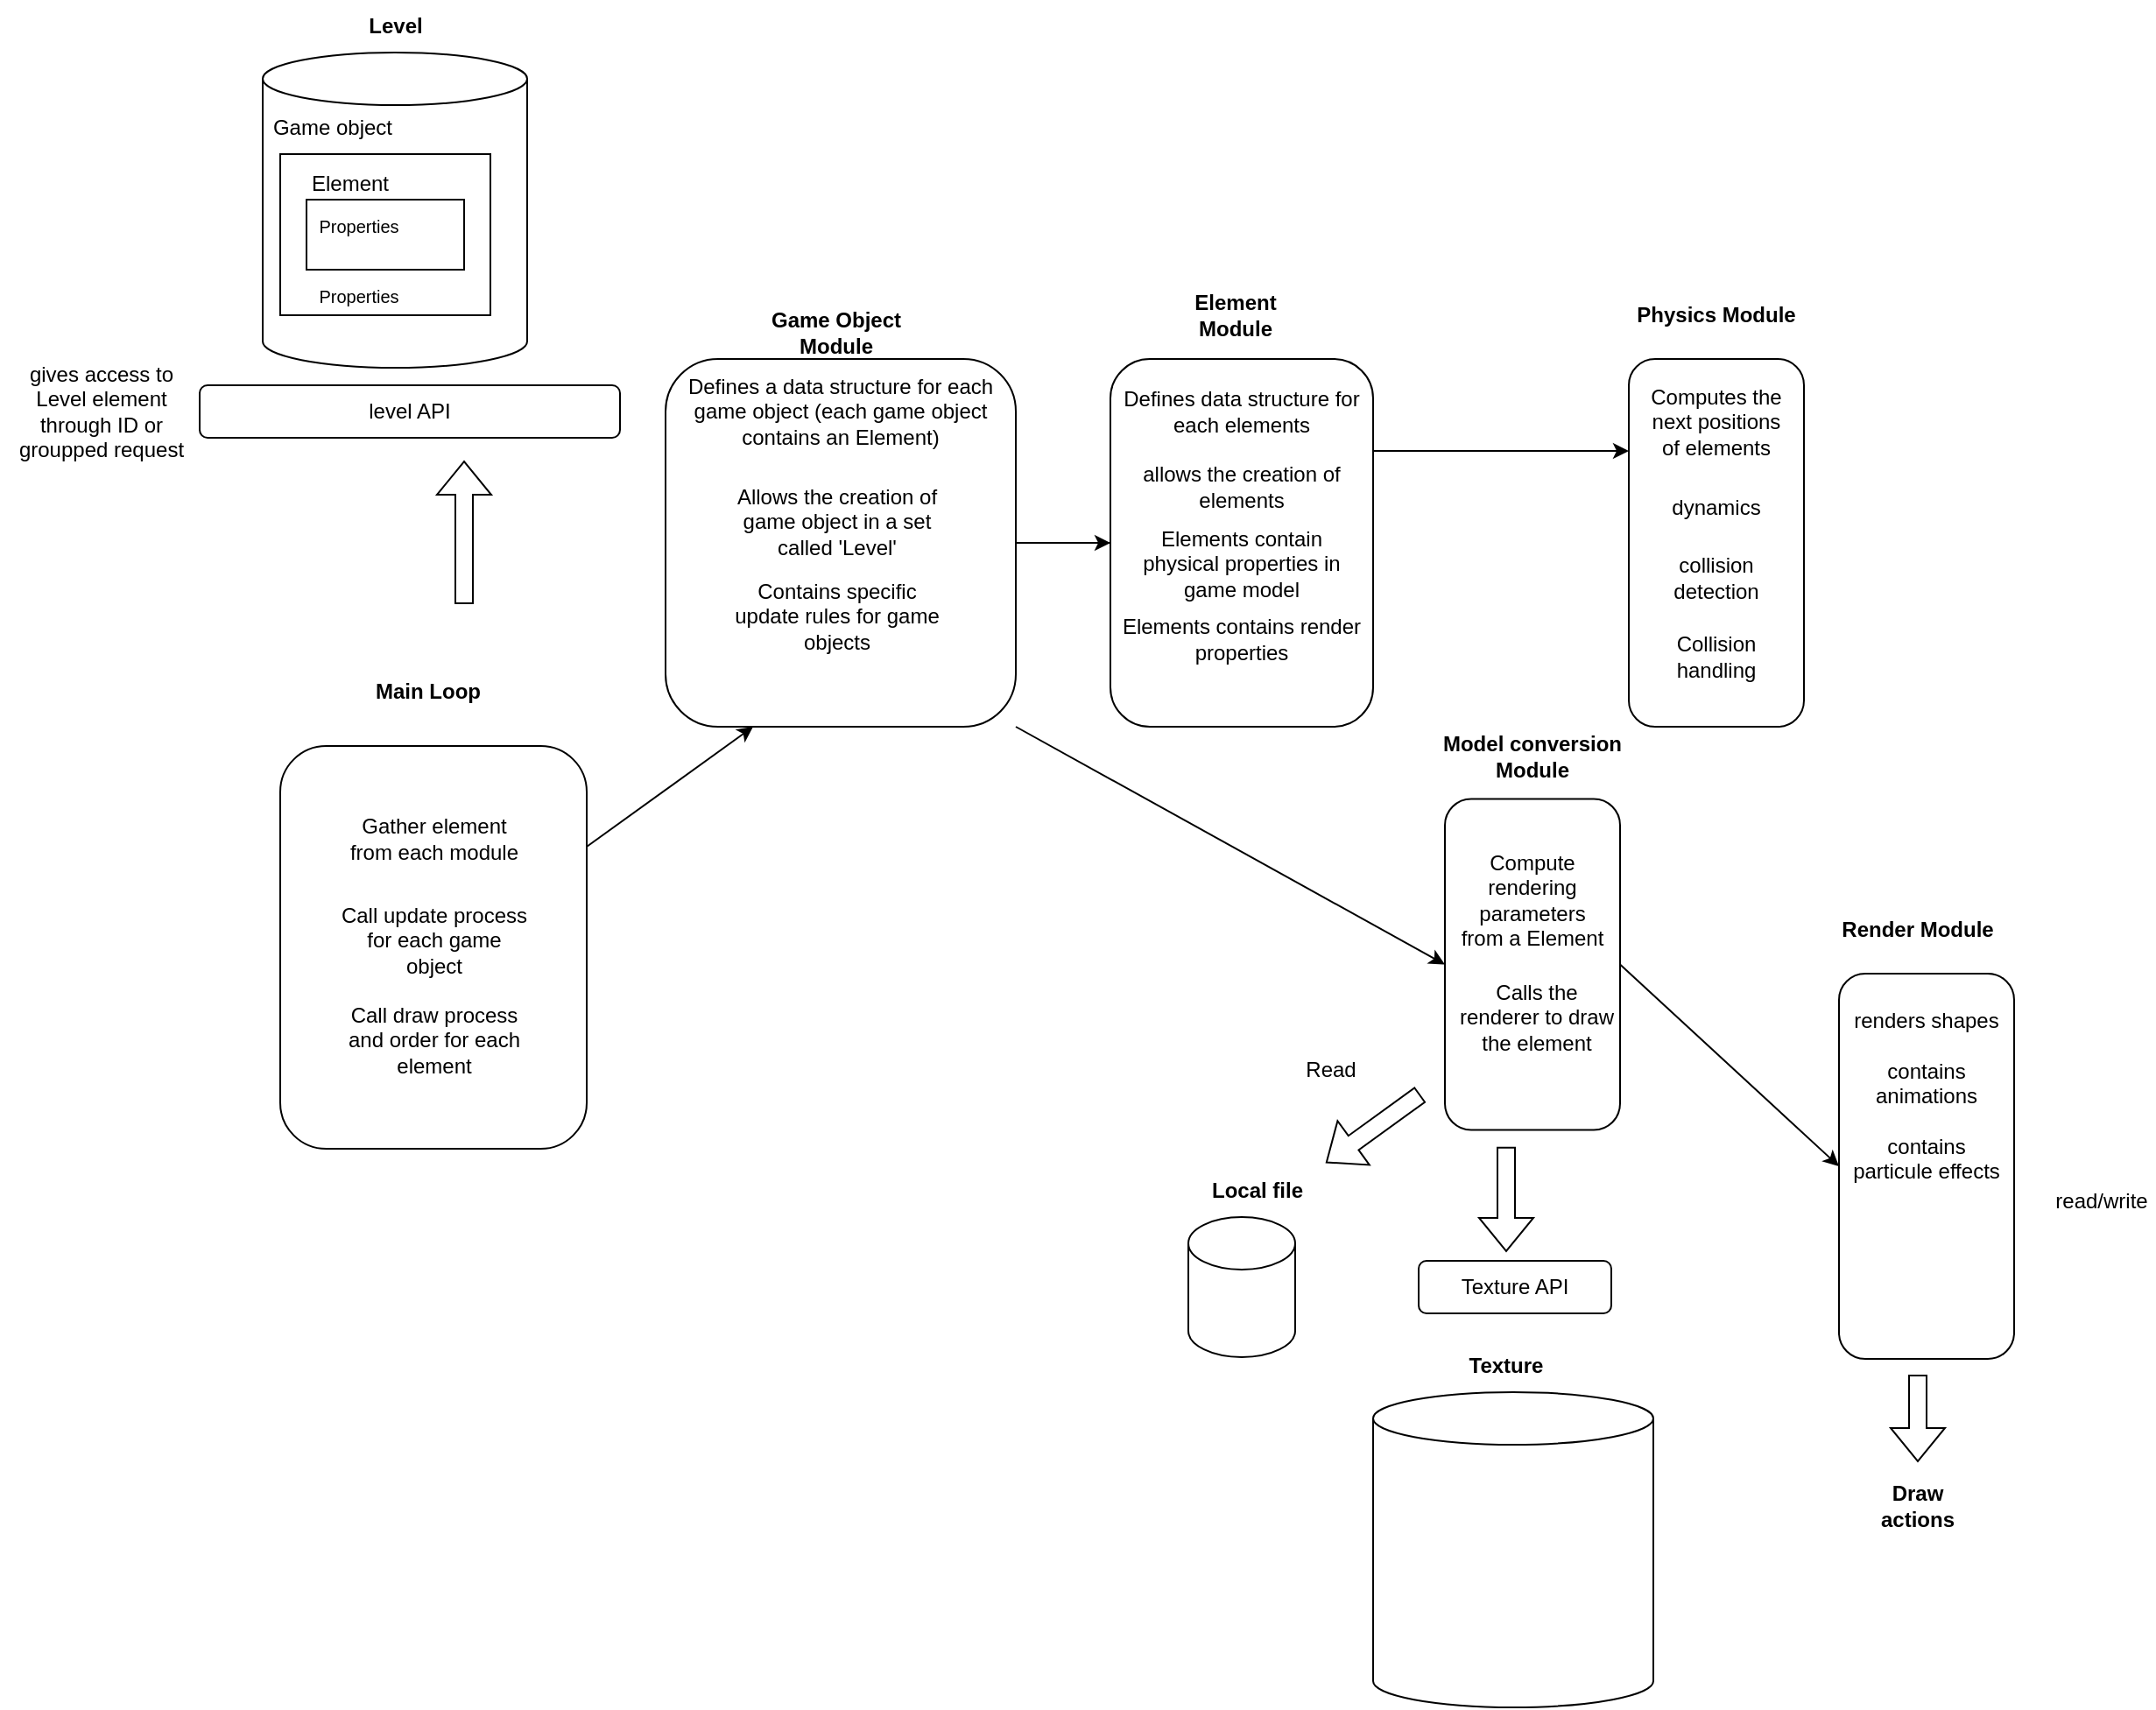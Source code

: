 <mxfile version="21.6.1" type="device">
  <diagram name="Page-1" id="ZIRcqgSELHKIAEQt5I1l">
    <mxGraphModel dx="2387" dy="2177" grid="1" gridSize="10" guides="1" tooltips="1" connect="1" arrows="1" fold="1" page="1" pageScale="1" pageWidth="827" pageHeight="1169" math="0" shadow="0">
      <root>
        <mxCell id="0" />
        <mxCell id="1" parent="0" />
        <mxCell id="kg2qfssjQ-2RVDs7xA9E-1" value="" style="rounded=1;whiteSpace=wrap;html=1;" parent="1" vertex="1">
          <mxGeometry x="560" y="70" width="100" height="210" as="geometry" />
        </mxCell>
        <mxCell id="kg2qfssjQ-2RVDs7xA9E-2" value="Physics Module" style="text;html=1;strokeColor=none;fillColor=none;align=center;verticalAlign=middle;whiteSpace=wrap;rounded=0;fontStyle=1" parent="1" vertex="1">
          <mxGeometry x="560" y="30" width="100" height="30" as="geometry" />
        </mxCell>
        <mxCell id="kg2qfssjQ-2RVDs7xA9E-3" value="Computes the next positions of elements" style="text;html=1;strokeColor=none;fillColor=none;align=center;verticalAlign=middle;whiteSpace=wrap;rounded=0;" parent="1" vertex="1">
          <mxGeometry x="570" y="91" width="80" height="30" as="geometry" />
        </mxCell>
        <mxCell id="kg2qfssjQ-2RVDs7xA9E-4" value="dynamics" style="text;html=1;strokeColor=none;fillColor=none;align=center;verticalAlign=middle;whiteSpace=wrap;rounded=0;" parent="1" vertex="1">
          <mxGeometry x="580" y="140" width="60" height="30" as="geometry" />
        </mxCell>
        <mxCell id="kg2qfssjQ-2RVDs7xA9E-5" value="collision detection" style="text;html=1;strokeColor=none;fillColor=none;align=center;verticalAlign=middle;whiteSpace=wrap;rounded=0;" parent="1" vertex="1">
          <mxGeometry x="580" y="180" width="60" height="30" as="geometry" />
        </mxCell>
        <mxCell id="kg2qfssjQ-2RVDs7xA9E-6" value="Collision handling" style="text;html=1;strokeColor=none;fillColor=none;align=center;verticalAlign=middle;whiteSpace=wrap;rounded=0;" parent="1" vertex="1">
          <mxGeometry x="580" y="225" width="60" height="30" as="geometry" />
        </mxCell>
        <mxCell id="kg2qfssjQ-2RVDs7xA9E-7" value="" style="rounded=1;whiteSpace=wrap;html=1;" parent="1" vertex="1">
          <mxGeometry x="264" y="70" width="150" height="210" as="geometry" />
        </mxCell>
        <mxCell id="kg2qfssjQ-2RVDs7xA9E-8" value="Element Module" style="text;html=1;strokeColor=none;fillColor=none;align=center;verticalAlign=middle;whiteSpace=wrap;rounded=0;fontStyle=1" parent="1" vertex="1">
          <mxGeometry x="292.5" y="30" width="85" height="30" as="geometry" />
        </mxCell>
        <mxCell id="kg2qfssjQ-2RVDs7xA9E-12" value="Defines data structure for each elements" style="text;html=1;strokeColor=none;fillColor=none;align=center;verticalAlign=middle;whiteSpace=wrap;rounded=0;" parent="1" vertex="1">
          <mxGeometry x="269" y="85" width="140" height="30" as="geometry" />
        </mxCell>
        <mxCell id="kg2qfssjQ-2RVDs7xA9E-14" value="allows the creation of elements" style="text;html=1;strokeColor=none;fillColor=none;align=center;verticalAlign=middle;whiteSpace=wrap;rounded=0;" parent="1" vertex="1">
          <mxGeometry x="269" y="128" width="140" height="30" as="geometry" />
        </mxCell>
        <mxCell id="kg2qfssjQ-2RVDs7xA9E-15" value="Elements contain physical properties in game model" style="text;html=1;strokeColor=none;fillColor=none;align=center;verticalAlign=middle;whiteSpace=wrap;rounded=0;" parent="1" vertex="1">
          <mxGeometry x="269" y="172" width="140" height="30" as="geometry" />
        </mxCell>
        <mxCell id="kg2qfssjQ-2RVDs7xA9E-16" value="" style="rounded=1;whiteSpace=wrap;html=1;" parent="1" vertex="1">
          <mxGeometry x="455" y="321.25" width="100" height="189" as="geometry" />
        </mxCell>
        <mxCell id="kg2qfssjQ-2RVDs7xA9E-17" value="Model conversion Module" style="text;html=1;strokeColor=none;fillColor=none;align=center;verticalAlign=middle;whiteSpace=wrap;rounded=0;fontStyle=1" parent="1" vertex="1">
          <mxGeometry x="450" y="281.75" width="110" height="30" as="geometry" />
        </mxCell>
        <mxCell id="kg2qfssjQ-2RVDs7xA9E-20" value="Compute rendering parameters from a Element" style="text;html=1;strokeColor=none;fillColor=none;align=center;verticalAlign=middle;whiteSpace=wrap;rounded=0;" parent="1" vertex="1">
          <mxGeometry x="460" y="364.25" width="90" height="30" as="geometry" />
        </mxCell>
        <mxCell id="kg2qfssjQ-2RVDs7xA9E-21" value="" style="rounded=1;whiteSpace=wrap;html=1;" parent="1" vertex="1">
          <mxGeometry x="680" y="421" width="100" height="220" as="geometry" />
        </mxCell>
        <mxCell id="kg2qfssjQ-2RVDs7xA9E-24" value="Render Module" style="text;html=1;strokeColor=none;fillColor=none;align=center;verticalAlign=middle;whiteSpace=wrap;rounded=0;fontStyle=1" parent="1" vertex="1">
          <mxGeometry x="670" y="381" width="110" height="30" as="geometry" />
        </mxCell>
        <mxCell id="kg2qfssjQ-2RVDs7xA9E-25" value="" style="rounded=1;whiteSpace=wrap;html=1;" parent="1" vertex="1">
          <mxGeometry x="10" y="70" width="200" height="210" as="geometry" />
        </mxCell>
        <mxCell id="kg2qfssjQ-2RVDs7xA9E-26" value="renders shapes&lt;br&gt;&lt;br&gt;contains animations&lt;br&gt;&lt;br&gt;contains particule effects" style="text;html=1;strokeColor=none;fillColor=none;align=center;verticalAlign=middle;whiteSpace=wrap;rounded=0;" parent="1" vertex="1">
          <mxGeometry x="685" y="476" width="90" height="30" as="geometry" />
        </mxCell>
        <mxCell id="kg2qfssjQ-2RVDs7xA9E-27" value="Game Object&lt;br&gt;Module" style="text;html=1;strokeColor=none;fillColor=none;align=center;verticalAlign=middle;whiteSpace=wrap;rounded=0;fontStyle=1" parent="1" vertex="1">
          <mxGeometry x="65" y="40" width="85" height="30" as="geometry" />
        </mxCell>
        <mxCell id="kg2qfssjQ-2RVDs7xA9E-29" value="Contains specific update rules for game objects" style="text;html=1;strokeColor=none;fillColor=none;align=center;verticalAlign=middle;whiteSpace=wrap;rounded=0;" parent="1" vertex="1">
          <mxGeometry x="47.5" y="202" width="120" height="30" as="geometry" />
        </mxCell>
        <mxCell id="kg2qfssjQ-2RVDs7xA9E-30" value="Defines a data structure for each game object (each game object contains an Element)" style="text;html=1;strokeColor=none;fillColor=none;align=center;verticalAlign=middle;whiteSpace=wrap;rounded=0;" parent="1" vertex="1">
          <mxGeometry x="10" y="85" width="200" height="30" as="geometry" />
        </mxCell>
        <mxCell id="kg2qfssjQ-2RVDs7xA9E-31" value="Allows the creation of game object in a set called &#39;Level&#39;" style="text;html=1;strokeColor=none;fillColor=none;align=center;verticalAlign=middle;whiteSpace=wrap;rounded=0;" parent="1" vertex="1">
          <mxGeometry x="47.5" y="148" width="120" height="30" as="geometry" />
        </mxCell>
        <mxCell id="kg2qfssjQ-2RVDs7xA9E-44" value="" style="rounded=1;whiteSpace=wrap;html=1;" parent="1" vertex="1">
          <mxGeometry x="-210" y="291" width="175" height="230" as="geometry" />
        </mxCell>
        <mxCell id="kg2qfssjQ-2RVDs7xA9E-47" value="Main Loop" style="text;html=1;strokeColor=none;fillColor=none;align=center;verticalAlign=middle;whiteSpace=wrap;rounded=0;fontStyle=1" parent="1" vertex="1">
          <mxGeometry x="-168.5" y="245" width="85" height="30" as="geometry" />
        </mxCell>
        <mxCell id="kg2qfssjQ-2RVDs7xA9E-55" value="Elements contains render properties" style="text;html=1;strokeColor=none;fillColor=none;align=center;verticalAlign=middle;whiteSpace=wrap;rounded=0;" parent="1" vertex="1">
          <mxGeometry x="269" y="215" width="140" height="30" as="geometry" />
        </mxCell>
        <mxCell id="kg2qfssjQ-2RVDs7xA9E-56" value="" style="endArrow=classic;html=1;rounded=0;entryX=0;entryY=0.5;entryDx=0;entryDy=0;exitX=0;exitY=0.5;exitDx=0;exitDy=0;" parent="1" source="kg2qfssjQ-2RVDs7xA9E-7" target="kg2qfssjQ-2RVDs7xA9E-7" edge="1">
          <mxGeometry width="50" height="50" relative="1" as="geometry">
            <mxPoint x="260" y="180" as="sourcePoint" />
            <mxPoint x="380" y="220" as="targetPoint" />
            <Array as="points">
              <mxPoint x="210" y="175" />
            </Array>
          </mxGeometry>
        </mxCell>
        <mxCell id="kg2qfssjQ-2RVDs7xA9E-57" value="" style="endArrow=classic;html=1;rounded=0;entryX=0.25;entryY=1;entryDx=0;entryDy=0;exitX=1;exitY=0.25;exitDx=0;exitDy=0;" parent="1" source="kg2qfssjQ-2RVDs7xA9E-44" target="kg2qfssjQ-2RVDs7xA9E-25" edge="1">
          <mxGeometry width="50" height="50" relative="1" as="geometry">
            <mxPoint x="330" y="320" as="sourcePoint" />
            <mxPoint x="380" y="270" as="targetPoint" />
          </mxGeometry>
        </mxCell>
        <mxCell id="kg2qfssjQ-2RVDs7xA9E-58" value="Call update process for each game object" style="text;html=1;strokeColor=none;fillColor=none;align=center;verticalAlign=middle;whiteSpace=wrap;rounded=0;" parent="1" vertex="1">
          <mxGeometry x="-177.5" y="386.5" width="110" height="30" as="geometry" />
        </mxCell>
        <mxCell id="kg2qfssjQ-2RVDs7xA9E-59" value="" style="endArrow=classic;html=1;rounded=0;exitX=1;exitY=0.25;exitDx=0;exitDy=0;entryX=0;entryY=0.25;entryDx=0;entryDy=0;" parent="1" source="kg2qfssjQ-2RVDs7xA9E-7" target="kg2qfssjQ-2RVDs7xA9E-1" edge="1">
          <mxGeometry width="50" height="50" relative="1" as="geometry">
            <mxPoint x="237" y="510" as="sourcePoint" />
            <mxPoint x="550" y="123" as="targetPoint" />
          </mxGeometry>
        </mxCell>
        <mxCell id="kg2qfssjQ-2RVDs7xA9E-60" value="" style="endArrow=classic;html=1;rounded=0;exitX=1;exitY=1;exitDx=0;exitDy=0;entryX=0;entryY=0.5;entryDx=0;entryDy=0;" parent="1" source="kg2qfssjQ-2RVDs7xA9E-25" target="kg2qfssjQ-2RVDs7xA9E-16" edge="1">
          <mxGeometry width="50" height="50" relative="1" as="geometry">
            <mxPoint x="250" y="370" as="sourcePoint" />
            <mxPoint x="300" y="320" as="targetPoint" />
          </mxGeometry>
        </mxCell>
        <mxCell id="kg2qfssjQ-2RVDs7xA9E-61" value="" style="endArrow=classic;html=1;rounded=0;entryX=0;entryY=0.5;entryDx=0;entryDy=0;exitX=1;exitY=0.5;exitDx=0;exitDy=0;" parent="1" source="kg2qfssjQ-2RVDs7xA9E-16" target="kg2qfssjQ-2RVDs7xA9E-21" edge="1">
          <mxGeometry width="50" height="50" relative="1" as="geometry">
            <mxPoint x="620" y="520" as="sourcePoint" />
            <mxPoint x="573.5" y="527.5" as="targetPoint" />
          </mxGeometry>
        </mxCell>
        <mxCell id="kg2qfssjQ-2RVDs7xA9E-62" value="Calls the renderer to draw the element" style="text;html=1;strokeColor=none;fillColor=none;align=center;verticalAlign=middle;whiteSpace=wrap;rounded=0;" parent="1" vertex="1">
          <mxGeometry x="460" y="430.75" width="95" height="30" as="geometry" />
        </mxCell>
        <mxCell id="kg2qfssjQ-2RVDs7xA9E-68" value="Gather element from each module" style="text;html=1;strokeColor=none;fillColor=none;align=center;verticalAlign=middle;whiteSpace=wrap;rounded=0;" parent="1" vertex="1">
          <mxGeometry x="-177.5" y="328.5" width="110" height="30" as="geometry" />
        </mxCell>
        <mxCell id="kg2qfssjQ-2RVDs7xA9E-70" value="Call draw process and order for each element" style="text;html=1;strokeColor=none;fillColor=none;align=center;verticalAlign=middle;whiteSpace=wrap;rounded=0;" parent="1" vertex="1">
          <mxGeometry x="-177.5" y="443.5" width="110" height="30" as="geometry" />
        </mxCell>
        <mxCell id="kg2qfssjQ-2RVDs7xA9E-72" value="Draw actions" style="text;html=1;strokeColor=none;fillColor=none;align=center;verticalAlign=middle;whiteSpace=wrap;rounded=0;fontStyle=1" parent="1" vertex="1">
          <mxGeometry x="695" y="710" width="60" height="30" as="geometry" />
        </mxCell>
        <mxCell id="kg2qfssjQ-2RVDs7xA9E-73" value="" style="shape=flexArrow;endArrow=classic;html=1;rounded=0;" parent="1" edge="1">
          <mxGeometry width="50" height="50" relative="1" as="geometry">
            <mxPoint x="725" y="650" as="sourcePoint" />
            <mxPoint x="725" y="700" as="targetPoint" />
          </mxGeometry>
        </mxCell>
        <mxCell id="kg2qfssjQ-2RVDs7xA9E-74" value="" style="shape=cylinder3;whiteSpace=wrap;html=1;boundedLbl=1;backgroundOutline=1;size=15;" parent="1" vertex="1">
          <mxGeometry x="-220" y="-105" width="151" height="180" as="geometry" />
        </mxCell>
        <mxCell id="kg2qfssjQ-2RVDs7xA9E-75" value="" style="shape=flexArrow;endArrow=classic;html=1;rounded=0;" parent="1" edge="1">
          <mxGeometry width="50" height="50" relative="1" as="geometry">
            <mxPoint x="-105" y="210" as="sourcePoint" />
            <mxPoint x="-105" y="128" as="targetPoint" />
          </mxGeometry>
        </mxCell>
        <mxCell id="kg2qfssjQ-2RVDs7xA9E-76" value="Level" style="text;html=1;strokeColor=none;fillColor=none;align=center;verticalAlign=middle;whiteSpace=wrap;rounded=0;fontStyle=1" parent="1" vertex="1">
          <mxGeometry x="-174.5" y="-135" width="60" height="30" as="geometry" />
        </mxCell>
        <mxCell id="kg2qfssjQ-2RVDs7xA9E-78" value="" style="rounded=0;whiteSpace=wrap;html=1;" parent="1" vertex="1">
          <mxGeometry x="-210" y="-47" width="120" height="92" as="geometry" />
        </mxCell>
        <mxCell id="kg2qfssjQ-2RVDs7xA9E-79" value="Game object" style="text;html=1;strokeColor=none;fillColor=none;align=center;verticalAlign=middle;whiteSpace=wrap;rounded=0;" parent="1" vertex="1">
          <mxGeometry x="-220" y="-77" width="80" height="30" as="geometry" />
        </mxCell>
        <mxCell id="kg2qfssjQ-2RVDs7xA9E-80" value="Element" style="text;html=1;strokeColor=none;fillColor=none;align=center;verticalAlign=middle;whiteSpace=wrap;rounded=0;" parent="1" vertex="1">
          <mxGeometry x="-210" y="-45" width="80" height="30" as="geometry" />
        </mxCell>
        <mxCell id="kg2qfssjQ-2RVDs7xA9E-81" value="" style="rounded=0;whiteSpace=wrap;html=1;" parent="1" vertex="1">
          <mxGeometry x="-195" y="-21" width="90" height="40" as="geometry" />
        </mxCell>
        <mxCell id="kg2qfssjQ-2RVDs7xA9E-82" value="&lt;font style=&quot;font-size: 10px;&quot;&gt;Properties&lt;/font&gt;" style="text;html=1;strokeColor=none;fillColor=none;align=center;verticalAlign=middle;whiteSpace=wrap;rounded=0;" parent="1" vertex="1">
          <mxGeometry x="-195" y="-21" width="60" height="30" as="geometry" />
        </mxCell>
        <mxCell id="kg2qfssjQ-2RVDs7xA9E-83" value="&lt;font style=&quot;font-size: 10px;&quot;&gt;Properties&lt;/font&gt;" style="text;html=1;strokeColor=none;fillColor=none;align=center;verticalAlign=middle;whiteSpace=wrap;rounded=0;" parent="1" vertex="1">
          <mxGeometry x="-195" y="19" width="60" height="30" as="geometry" />
        </mxCell>
        <mxCell id="_Cxt0mHaJnL7aBENoFDh-6" value="level API" style="rounded=1;whiteSpace=wrap;html=1;" parent="1" vertex="1">
          <mxGeometry x="-256" y="85" width="240" height="30" as="geometry" />
        </mxCell>
        <mxCell id="_Cxt0mHaJnL7aBENoFDh-7" value="gives access to Level element through ID or groupped request" style="text;html=1;strokeColor=none;fillColor=none;align=center;verticalAlign=middle;whiteSpace=wrap;rounded=0;" parent="1" vertex="1">
          <mxGeometry x="-370" y="85" width="116" height="30" as="geometry" />
        </mxCell>
        <mxCell id="_Cxt0mHaJnL7aBENoFDh-12" value="" style="shape=cylinder3;whiteSpace=wrap;html=1;boundedLbl=1;backgroundOutline=1;size=15;" parent="1" vertex="1">
          <mxGeometry x="414" y="660" width="160" height="180" as="geometry" />
        </mxCell>
        <mxCell id="_Cxt0mHaJnL7aBENoFDh-13" value="Texture" style="text;html=1;strokeColor=none;fillColor=none;align=center;verticalAlign=middle;whiteSpace=wrap;rounded=0;fontStyle=1" parent="1" vertex="1">
          <mxGeometry x="460" y="630" width="60" height="30" as="geometry" />
        </mxCell>
        <mxCell id="_Cxt0mHaJnL7aBENoFDh-14" value="Texture API" style="rounded=1;whiteSpace=wrap;html=1;" parent="1" vertex="1">
          <mxGeometry x="440" y="585" width="110" height="30" as="geometry" />
        </mxCell>
        <mxCell id="_Cxt0mHaJnL7aBENoFDh-16" value="" style="shape=flexArrow;endArrow=classic;html=1;rounded=0;" parent="1" edge="1">
          <mxGeometry width="50" height="50" relative="1" as="geometry">
            <mxPoint x="490" y="519.82" as="sourcePoint" />
            <mxPoint x="490" y="580" as="targetPoint" />
          </mxGeometry>
        </mxCell>
        <mxCell id="_Cxt0mHaJnL7aBENoFDh-18" value="read/write" style="text;html=1;strokeColor=none;fillColor=none;align=center;verticalAlign=middle;whiteSpace=wrap;rounded=0;" parent="1" vertex="1">
          <mxGeometry x="800" y="536" width="60" height="30" as="geometry" />
        </mxCell>
        <mxCell id="dnQkVH3-MfXMqe9JKtVW-1" value="" style="shape=flexArrow;endArrow=classic;html=1;rounded=0;" parent="1" edge="1">
          <mxGeometry width="50" height="50" relative="1" as="geometry">
            <mxPoint x="441" y="490" as="sourcePoint" />
            <mxPoint x="387" y="529.09" as="targetPoint" />
          </mxGeometry>
        </mxCell>
        <mxCell id="dnQkVH3-MfXMqe9JKtVW-4" value="Local file" style="text;html=1;strokeColor=none;fillColor=none;align=center;verticalAlign=middle;whiteSpace=wrap;rounded=0;fontStyle=1" parent="1" vertex="1">
          <mxGeometry x="317.5" y="530" width="60" height="30" as="geometry" />
        </mxCell>
        <mxCell id="dnQkVH3-MfXMqe9JKtVW-5" value="" style="shape=cylinder3;whiteSpace=wrap;html=1;boundedLbl=1;backgroundOutline=1;size=15;" parent="1" vertex="1">
          <mxGeometry x="308.5" y="560" width="61" height="80" as="geometry" />
        </mxCell>
        <mxCell id="dnQkVH3-MfXMqe9JKtVW-6" value="Read" style="text;html=1;strokeColor=none;fillColor=none;align=center;verticalAlign=middle;whiteSpace=wrap;rounded=0;" parent="1" vertex="1">
          <mxGeometry x="360" y="460.75" width="60" height="30" as="geometry" />
        </mxCell>
      </root>
    </mxGraphModel>
  </diagram>
</mxfile>
